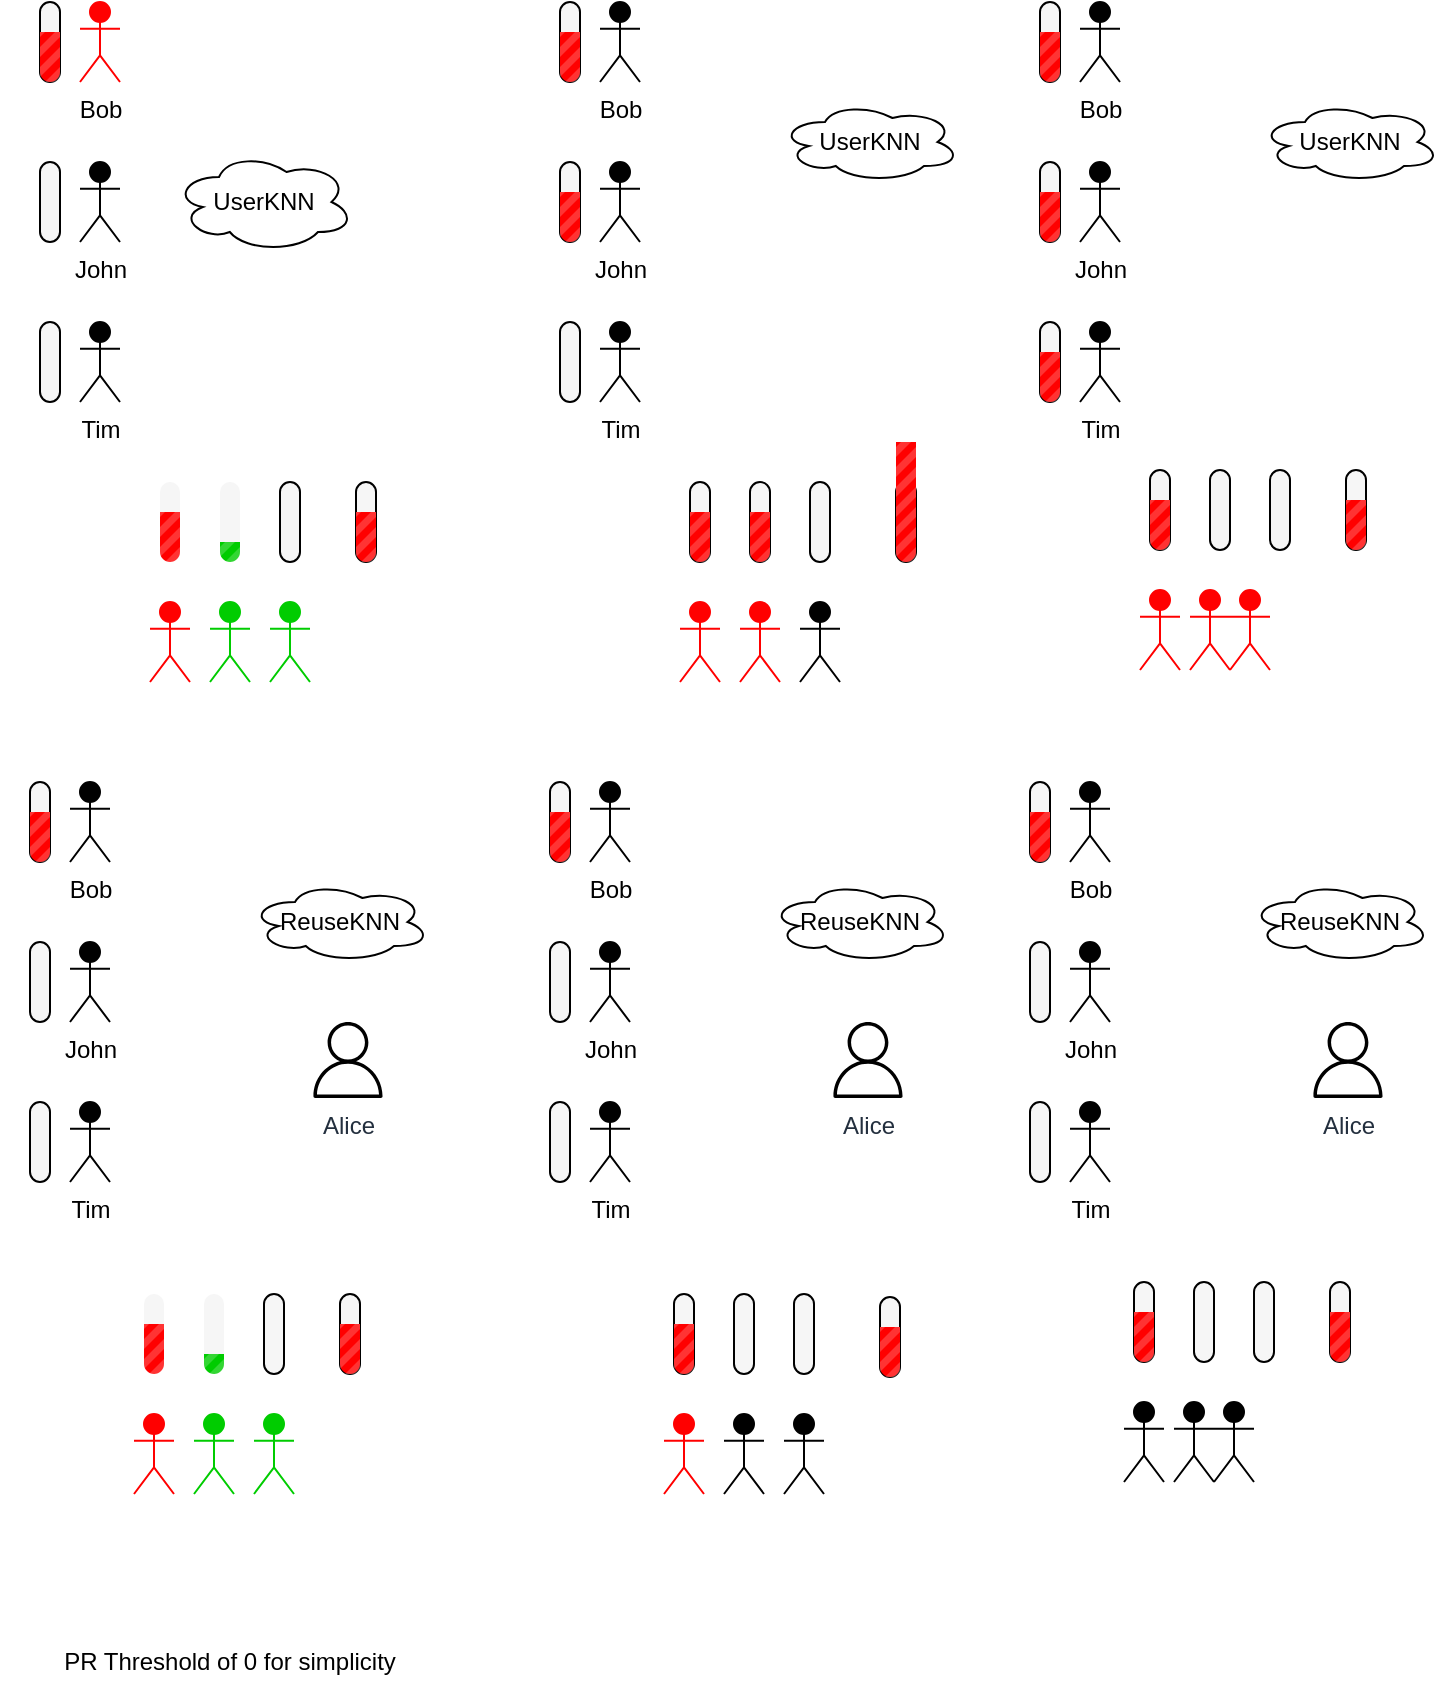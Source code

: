 <mxfile version="17.4.1" type="device"><diagram id="T_y5yb_GFDEgcWjGWrIb" name="Page-1"><mxGraphModel dx="474" dy="254" grid="1" gridSize="10" guides="1" tooltips="1" connect="1" arrows="1" fold="1" page="1" pageScale="1" pageWidth="827" pageHeight="1169" math="0" shadow="0"><root><mxCell id="0"/><mxCell id="1" parent="0"/><mxCell id="y1XJUtwwQxzT-Cf1da7Y-42" value="UserKNN" style="ellipse;shape=cloud;whiteSpace=wrap;html=1;shadow=0;sketch=0;strokeColor=default;strokeWidth=1;fillColor=#FFFFFF;gradientColor=none;" parent="1" vertex="1"><mxGeometry x="127" y="115" width="90" height="50" as="geometry"/></mxCell><mxCell id="y1XJUtwwQxzT-Cf1da7Y-45" value="Bob" style="shape=umlActor;verticalLabelPosition=bottom;verticalAlign=top;html=1;outlineConnect=0;shadow=0;sketch=0;strokeColor=#FF0000;strokeWidth=1;fillColor=#FF0000;gradientColor=none;" parent="1" vertex="1"><mxGeometry x="80" y="40" width="20" height="40" as="geometry"/></mxCell><mxCell id="y1XJUtwwQxzT-Cf1da7Y-50" value="John" style="shape=umlActor;verticalLabelPosition=bottom;verticalAlign=top;html=1;outlineConnect=0;shadow=0;sketch=0;strokeColor=default;strokeWidth=1;fillColor=#000000;gradientColor=none;" parent="1" vertex="1"><mxGeometry x="80" y="120" width="20" height="40" as="geometry"/></mxCell><mxCell id="y1XJUtwwQxzT-Cf1da7Y-51" value="Tim" style="shape=umlActor;verticalLabelPosition=bottom;verticalAlign=top;html=1;outlineConnect=0;shadow=0;sketch=0;strokeColor=default;strokeWidth=1;fillColor=#000000;gradientColor=none;" parent="1" vertex="1"><mxGeometry x="80" y="200" width="20" height="40" as="geometry"/></mxCell><mxCell id="y1XJUtwwQxzT-Cf1da7Y-54" value="" style="html=1;shadow=0;dashed=0;shape=mxgraph.bootstrap.rrect;rSize=5;strokeColor=default;fillColor=#f6f6f6;whiteSpace=wrap;sketch=0;direction=north;" parent="1" vertex="1"><mxGeometry x="60" y="120" width="10" height="40" as="geometry"/></mxCell><mxCell id="y1XJUtwwQxzT-Cf1da7Y-56" value="" style="html=1;shadow=0;dashed=0;shape=mxgraph.bootstrap.rrect;rSize=5;strokeColor=default;fillColor=#f6f6f6;whiteSpace=wrap;sketch=0;direction=north;" parent="1" vertex="1"><mxGeometry x="60" y="200" width="10" height="40" as="geometry"/></mxCell><mxCell id="y1XJUtwwQxzT-Cf1da7Y-57" value="UserKNN" style="ellipse;shape=cloud;whiteSpace=wrap;html=1;shadow=0;sketch=0;strokeColor=default;strokeWidth=1;fillColor=#FFFFFF;gradientColor=none;" parent="1" vertex="1"><mxGeometry x="430" y="90" width="90" height="40" as="geometry"/></mxCell><mxCell id="y1XJUtwwQxzT-Cf1da7Y-59" value="Bob" style="shape=umlActor;verticalLabelPosition=bottom;verticalAlign=top;html=1;outlineConnect=0;shadow=0;sketch=0;strokeColor=default;strokeWidth=1;fillColor=#000000;gradientColor=none;" parent="1" vertex="1"><mxGeometry x="340" y="40" width="20" height="40" as="geometry"/></mxCell><mxCell id="y1XJUtwwQxzT-Cf1da7Y-60" value="John" style="shape=umlActor;verticalLabelPosition=bottom;verticalAlign=top;html=1;outlineConnect=0;shadow=0;sketch=0;strokeColor=default;strokeWidth=1;fillColor=#000000;gradientColor=none;" parent="1" vertex="1"><mxGeometry x="340" y="120" width="20" height="40" as="geometry"/></mxCell><mxCell id="y1XJUtwwQxzT-Cf1da7Y-61" value="Tim" style="shape=umlActor;verticalLabelPosition=bottom;verticalAlign=top;html=1;outlineConnect=0;shadow=0;sketch=0;strokeColor=default;strokeWidth=1;fillColor=#000000;gradientColor=none;" parent="1" vertex="1"><mxGeometry x="340" y="200" width="20" height="40" as="geometry"/></mxCell><mxCell id="y1XJUtwwQxzT-Cf1da7Y-62" value="" style="html=1;shadow=0;dashed=0;shape=mxgraph.bootstrap.rrect;rSize=5;strokeColor=default;fillColor=#f6f6f6;whiteSpace=wrap;sketch=0;direction=north;" parent="1" vertex="1"><mxGeometry x="320" y="40" width="10" height="40" as="geometry"/></mxCell><mxCell id="y1XJUtwwQxzT-Cf1da7Y-63" value="" style="html=1;shadow=0;dashed=0;shape=mxgraph.bootstrap.leftButtonStriped;fillColor=#FF0000;fontColor=#FFFFFF;whiteSpace=wrap;sketch=0;strokeColor=default;strokeWidth=1;direction=north;" parent="y1XJUtwwQxzT-Cf1da7Y-62" vertex="1"><mxGeometry y="15" width="10" height="25" as="geometry"/></mxCell><mxCell id="y1XJUtwwQxzT-Cf1da7Y-65" value="" style="html=1;shadow=0;dashed=0;shape=mxgraph.bootstrap.rrect;rSize=5;strokeColor=default;fillColor=#f6f6f6;whiteSpace=wrap;sketch=0;direction=north;" parent="1" vertex="1"><mxGeometry x="320" y="200" width="10" height="40" as="geometry"/></mxCell><mxCell id="y1XJUtwwQxzT-Cf1da7Y-66" value="" style="html=1;shadow=0;dashed=0;shape=mxgraph.bootstrap.rrect;rSize=5;strokeColor=default;fillColor=#f6f6f6;whiteSpace=wrap;sketch=0;direction=north;" parent="1" vertex="1"><mxGeometry x="320" y="120" width="10" height="40" as="geometry"/></mxCell><mxCell id="y1XJUtwwQxzT-Cf1da7Y-67" value="" style="html=1;shadow=0;dashed=0;shape=mxgraph.bootstrap.leftButtonStriped;fillColor=#FF0000;fontColor=#FFFFFF;whiteSpace=wrap;sketch=0;strokeColor=default;strokeWidth=1;direction=north;" parent="y1XJUtwwQxzT-Cf1da7Y-66" vertex="1"><mxGeometry y="15" width="10" height="25" as="geometry"/></mxCell><mxCell id="y1XJUtwwQxzT-Cf1da7Y-68" value="UserKNN" style="ellipse;shape=cloud;whiteSpace=wrap;html=1;shadow=0;sketch=0;strokeColor=default;strokeWidth=1;fillColor=#FFFFFF;gradientColor=none;" parent="1" vertex="1"><mxGeometry x="670" y="90" width="90" height="40" as="geometry"/></mxCell><mxCell id="y1XJUtwwQxzT-Cf1da7Y-70" value="Bob" style="shape=umlActor;verticalLabelPosition=bottom;verticalAlign=top;html=1;outlineConnect=0;shadow=0;sketch=0;strokeColor=default;strokeWidth=1;fillColor=#000000;gradientColor=none;" parent="1" vertex="1"><mxGeometry x="580" y="40" width="20" height="40" as="geometry"/></mxCell><mxCell id="y1XJUtwwQxzT-Cf1da7Y-71" value="John" style="shape=umlActor;verticalLabelPosition=bottom;verticalAlign=top;html=1;outlineConnect=0;shadow=0;sketch=0;strokeColor=default;strokeWidth=1;fillColor=#000000;gradientColor=none;" parent="1" vertex="1"><mxGeometry x="580" y="120" width="20" height="40" as="geometry"/></mxCell><mxCell id="y1XJUtwwQxzT-Cf1da7Y-72" value="Tim" style="shape=umlActor;verticalLabelPosition=bottom;verticalAlign=top;html=1;outlineConnect=0;shadow=0;sketch=0;strokeColor=default;strokeWidth=1;fillColor=#000000;gradientColor=none;" parent="1" vertex="1"><mxGeometry x="580" y="200" width="20" height="40" as="geometry"/></mxCell><mxCell id="y1XJUtwwQxzT-Cf1da7Y-73" value="" style="html=1;shadow=0;dashed=0;shape=mxgraph.bootstrap.rrect;rSize=5;strokeColor=default;fillColor=#f6f6f6;whiteSpace=wrap;sketch=0;direction=north;" parent="1" vertex="1"><mxGeometry x="560" y="40" width="10" height="40" as="geometry"/></mxCell><mxCell id="y1XJUtwwQxzT-Cf1da7Y-74" value="" style="html=1;shadow=0;dashed=0;shape=mxgraph.bootstrap.leftButtonStriped;fillColor=#FF0000;fontColor=#FFFFFF;whiteSpace=wrap;sketch=0;strokeColor=default;strokeWidth=1;direction=north;" parent="y1XJUtwwQxzT-Cf1da7Y-73" vertex="1"><mxGeometry y="15" width="10" height="25" as="geometry"/></mxCell><mxCell id="y1XJUtwwQxzT-Cf1da7Y-76" value="" style="html=1;shadow=0;dashed=0;shape=mxgraph.bootstrap.rrect;rSize=5;strokeColor=default;fillColor=#f6f6f6;whiteSpace=wrap;sketch=0;direction=north;" parent="1" vertex="1"><mxGeometry x="560" y="120" width="10" height="40" as="geometry"/></mxCell><mxCell id="y1XJUtwwQxzT-Cf1da7Y-77" value="" style="html=1;shadow=0;dashed=0;shape=mxgraph.bootstrap.leftButtonStriped;fillColor=#FF0000;fontColor=#FFFFFF;whiteSpace=wrap;sketch=0;strokeColor=default;strokeWidth=1;direction=north;" parent="y1XJUtwwQxzT-Cf1da7Y-76" vertex="1"><mxGeometry y="15" width="10" height="25" as="geometry"/></mxCell><mxCell id="y1XJUtwwQxzT-Cf1da7Y-78" value="" style="html=1;shadow=0;dashed=0;shape=mxgraph.bootstrap.rrect;rSize=5;strokeColor=default;fillColor=#f6f6f6;whiteSpace=wrap;sketch=0;direction=north;" parent="1" vertex="1"><mxGeometry x="560" y="200" width="10" height="40" as="geometry"/></mxCell><mxCell id="y1XJUtwwQxzT-Cf1da7Y-79" value="" style="html=1;shadow=0;dashed=0;shape=mxgraph.bootstrap.leftButtonStriped;fillColor=#FF0000;fontColor=#FFFFFF;whiteSpace=wrap;sketch=0;strokeColor=default;strokeWidth=1;direction=north;" parent="y1XJUtwwQxzT-Cf1da7Y-78" vertex="1"><mxGeometry y="15" width="10" height="25" as="geometry"/></mxCell><mxCell id="y1XJUtwwQxzT-Cf1da7Y-81" value="" style="html=1;shadow=0;dashed=0;shape=mxgraph.bootstrap.rrect;rSize=5;strokeColor=none;fillColor=#f6f6f6;whiteSpace=wrap;sketch=0;direction=north;" parent="1" vertex="1"><mxGeometry x="120" y="280" width="10" height="40" as="geometry"/></mxCell><mxCell id="y1XJUtwwQxzT-Cf1da7Y-82" value="" style="html=1;shadow=0;dashed=0;shape=mxgraph.bootstrap.leftButtonStriped;fillColor=#FF0000;fontColor=#FFFFFF;whiteSpace=wrap;sketch=0;strokeColor=default;strokeWidth=1;direction=north;" parent="y1XJUtwwQxzT-Cf1da7Y-81" vertex="1"><mxGeometry y="15" width="10" height="25" as="geometry"/></mxCell><mxCell id="y1XJUtwwQxzT-Cf1da7Y-83" value="" style="html=1;shadow=0;dashed=0;shape=mxgraph.bootstrap.rrect;rSize=5;strokeColor=none;fillColor=#f6f6f6;whiteSpace=wrap;sketch=0;direction=north;" parent="1" vertex="1"><mxGeometry x="150" y="280" width="10" height="40" as="geometry"/></mxCell><mxCell id="y1XJUtwwQxzT-Cf1da7Y-84" value="" style="html=1;shadow=0;dashed=0;shape=mxgraph.bootstrap.rrect;rSize=5;strokeColor=default;fillColor=#f6f6f6;whiteSpace=wrap;sketch=0;direction=north;" parent="1" vertex="1"><mxGeometry x="180" y="280" width="10" height="40" as="geometry"/></mxCell><mxCell id="y1XJUtwwQxzT-Cf1da7Y-86" value="" style="shape=image;html=1;verticalAlign=top;verticalLabelPosition=bottom;labelBackgroundColor=#ffffff;imageAspect=0;aspect=fixed;image=https://cdn4.iconfinder.com/data/icons/ionicons/512/icon-plus-round-128.png;shadow=0;sketch=0;strokeColor=default;strokeWidth=1;fillColor=#FFFFFF;gradientColor=none;" parent="1" vertex="1"><mxGeometry x="130" y="290" width="20" height="20" as="geometry"/></mxCell><mxCell id="y1XJUtwwQxzT-Cf1da7Y-87" value="" style="shape=image;html=1;verticalAlign=top;verticalLabelPosition=bottom;labelBackgroundColor=#ffffff;imageAspect=0;aspect=fixed;image=https://cdn4.iconfinder.com/data/icons/ionicons/512/icon-plus-round-128.png;shadow=0;sketch=0;strokeColor=default;strokeWidth=1;fillColor=#FFFFFF;gradientColor=none;" parent="1" vertex="1"><mxGeometry x="160" y="290" width="20" height="20" as="geometry"/></mxCell><mxCell id="y1XJUtwwQxzT-Cf1da7Y-88" value="" style="shape=image;html=1;verticalAlign=top;verticalLabelPosition=bottom;labelBackgroundColor=#ffffff;imageAspect=0;aspect=fixed;image=https://cdn2.iconfinder.com/data/icons/css-vol-2/24/math-equal-128.png;shadow=0;sketch=0;strokeColor=default;strokeWidth=1;fillColor=#FFFFFF;gradientColor=none;" parent="1" vertex="1"><mxGeometry x="190" y="286" width="28" height="28" as="geometry"/></mxCell><mxCell id="y1XJUtwwQxzT-Cf1da7Y-98" value="" style="html=1;shadow=0;dashed=0;shape=mxgraph.bootstrap.rrect;rSize=5;strokeColor=default;fillColor=#f6f6f6;whiteSpace=wrap;sketch=0;direction=north;" parent="1" vertex="1"><mxGeometry x="218" y="280" width="10" height="40" as="geometry"/></mxCell><mxCell id="y1XJUtwwQxzT-Cf1da7Y-99" value="" style="html=1;shadow=0;dashed=0;shape=mxgraph.bootstrap.leftButtonStriped;fillColor=#FF0000;fontColor=#FFFFFF;whiteSpace=wrap;sketch=0;strokeColor=default;strokeWidth=1;direction=north;" parent="y1XJUtwwQxzT-Cf1da7Y-98" vertex="1"><mxGeometry y="15" width="10" height="25" as="geometry"/></mxCell><mxCell id="y1XJUtwwQxzT-Cf1da7Y-100" value="" style="shape=umlActor;verticalLabelPosition=bottom;verticalAlign=top;html=1;outlineConnect=0;shadow=0;sketch=0;strokeColor=#FF0000;strokeWidth=1;fillColor=#FF0000;gradientColor=none;" parent="1" vertex="1"><mxGeometry x="115" y="340" width="20" height="40" as="geometry"/></mxCell><mxCell id="y1XJUtwwQxzT-Cf1da7Y-101" value="" style="shape=umlActor;verticalLabelPosition=bottom;verticalAlign=top;html=1;outlineConnect=0;shadow=0;sketch=0;strokeColor=#00CC00;strokeWidth=1;fillColor=#00CC00;gradientColor=none;" parent="1" vertex="1"><mxGeometry x="145" y="340" width="20" height="40" as="geometry"/></mxCell><mxCell id="y1XJUtwwQxzT-Cf1da7Y-102" value="" style="shape=umlActor;verticalLabelPosition=bottom;verticalAlign=top;html=1;outlineConnect=0;shadow=0;sketch=0;strokeColor=#00CC00;strokeWidth=1;fillColor=#00CC00;gradientColor=none;" parent="1" vertex="1"><mxGeometry x="175" y="340" width="20" height="40" as="geometry"/></mxCell><mxCell id="y1XJUtwwQxzT-Cf1da7Y-119" value="" style="html=1;shadow=0;dashed=0;shape=mxgraph.bootstrap.rrect;rSize=5;strokeColor=default;fillColor=#f6f6f6;whiteSpace=wrap;sketch=0;direction=north;" parent="1" vertex="1"><mxGeometry x="385" y="280" width="10" height="40" as="geometry"/></mxCell><mxCell id="y1XJUtwwQxzT-Cf1da7Y-120" value="" style="html=1;shadow=0;dashed=0;shape=mxgraph.bootstrap.leftButtonStriped;fillColor=#FF0000;fontColor=#FFFFFF;whiteSpace=wrap;sketch=0;strokeColor=default;strokeWidth=1;direction=north;" parent="y1XJUtwwQxzT-Cf1da7Y-119" vertex="1"><mxGeometry y="15" width="10" height="25" as="geometry"/></mxCell><mxCell id="y1XJUtwwQxzT-Cf1da7Y-122" value="" style="html=1;shadow=0;dashed=0;shape=mxgraph.bootstrap.rrect;rSize=5;strokeColor=default;fillColor=#f6f6f6;whiteSpace=wrap;sketch=0;direction=north;" parent="1" vertex="1"><mxGeometry x="445" y="280" width="10" height="40" as="geometry"/></mxCell><mxCell id="y1XJUtwwQxzT-Cf1da7Y-123" value="" style="shape=image;html=1;verticalAlign=top;verticalLabelPosition=bottom;labelBackgroundColor=#ffffff;imageAspect=0;aspect=fixed;image=https://cdn4.iconfinder.com/data/icons/ionicons/512/icon-plus-round-128.png;shadow=0;sketch=0;strokeColor=default;strokeWidth=1;fillColor=#FFFFFF;gradientColor=none;" parent="1" vertex="1"><mxGeometry x="395" y="290" width="20" height="20" as="geometry"/></mxCell><mxCell id="y1XJUtwwQxzT-Cf1da7Y-124" value="" style="shape=image;html=1;verticalAlign=top;verticalLabelPosition=bottom;labelBackgroundColor=#ffffff;imageAspect=0;aspect=fixed;image=https://cdn4.iconfinder.com/data/icons/ionicons/512/icon-plus-round-128.png;shadow=0;sketch=0;strokeColor=default;strokeWidth=1;fillColor=#FFFFFF;gradientColor=none;" parent="1" vertex="1"><mxGeometry x="425" y="290" width="20" height="20" as="geometry"/></mxCell><mxCell id="y1XJUtwwQxzT-Cf1da7Y-125" value="" style="shape=image;html=1;verticalAlign=top;verticalLabelPosition=bottom;labelBackgroundColor=#ffffff;imageAspect=0;aspect=fixed;image=https://cdn2.iconfinder.com/data/icons/css-vol-2/24/math-equal-128.png;shadow=0;sketch=0;strokeColor=default;strokeWidth=1;fillColor=#FFFFFF;gradientColor=none;" parent="1" vertex="1"><mxGeometry x="455" y="286" width="28" height="28" as="geometry"/></mxCell><mxCell id="y1XJUtwwQxzT-Cf1da7Y-128" value="" style="shape=umlActor;verticalLabelPosition=bottom;verticalAlign=top;html=1;outlineConnect=0;shadow=0;sketch=0;strokeColor=#FF0000;strokeWidth=1;fillColor=#FF0000;gradientColor=none;" parent="1" vertex="1"><mxGeometry x="380" y="340" width="20" height="40" as="geometry"/></mxCell><mxCell id="y1XJUtwwQxzT-Cf1da7Y-130" value="" style="shape=umlActor;verticalLabelPosition=bottom;verticalAlign=top;html=1;outlineConnect=0;shadow=0;sketch=0;strokeColor=default;strokeWidth=1;fillColor=#000000;gradientColor=none;" parent="1" vertex="1"><mxGeometry x="440" y="340" width="20" height="40" as="geometry"/></mxCell><mxCell id="y1XJUtwwQxzT-Cf1da7Y-133" value="" style="html=1;shadow=0;dashed=0;shape=mxgraph.bootstrap.rrect;rSize=5;strokeColor=default;fillColor=#f6f6f6;whiteSpace=wrap;sketch=0;direction=north;" parent="1" vertex="1"><mxGeometry x="615" y="274" width="10" height="40" as="geometry"/></mxCell><mxCell id="y1XJUtwwQxzT-Cf1da7Y-134" value="" style="html=1;shadow=0;dashed=0;shape=mxgraph.bootstrap.leftButtonStriped;fillColor=#FF0000;fontColor=#FFFFFF;whiteSpace=wrap;sketch=0;strokeColor=default;strokeWidth=1;direction=north;" parent="y1XJUtwwQxzT-Cf1da7Y-133" vertex="1"><mxGeometry y="15" width="10" height="25" as="geometry"/></mxCell><mxCell id="y1XJUtwwQxzT-Cf1da7Y-135" value="" style="html=1;shadow=0;dashed=0;shape=mxgraph.bootstrap.rrect;rSize=5;strokeColor=default;fillColor=#f6f6f6;whiteSpace=wrap;sketch=0;direction=north;" parent="1" vertex="1"><mxGeometry x="645" y="274" width="10" height="40" as="geometry"/></mxCell><mxCell id="y1XJUtwwQxzT-Cf1da7Y-136" value="" style="html=1;shadow=0;dashed=0;shape=mxgraph.bootstrap.rrect;rSize=5;strokeColor=default;fillColor=#f6f6f6;whiteSpace=wrap;sketch=0;direction=north;" parent="1" vertex="1"><mxGeometry x="675" y="274" width="10" height="40" as="geometry"/></mxCell><mxCell id="y1XJUtwwQxzT-Cf1da7Y-137" value="" style="shape=image;html=1;verticalAlign=top;verticalLabelPosition=bottom;labelBackgroundColor=#ffffff;imageAspect=0;aspect=fixed;image=https://cdn4.iconfinder.com/data/icons/ionicons/512/icon-plus-round-128.png;shadow=0;sketch=0;strokeColor=default;strokeWidth=1;fillColor=#FFFFFF;gradientColor=none;" parent="1" vertex="1"><mxGeometry x="625" y="284" width="20" height="20" as="geometry"/></mxCell><mxCell id="y1XJUtwwQxzT-Cf1da7Y-138" value="" style="shape=image;html=1;verticalAlign=top;verticalLabelPosition=bottom;labelBackgroundColor=#ffffff;imageAspect=0;aspect=fixed;image=https://cdn4.iconfinder.com/data/icons/ionicons/512/icon-plus-round-128.png;shadow=0;sketch=0;strokeColor=default;strokeWidth=1;fillColor=#FFFFFF;gradientColor=none;" parent="1" vertex="1"><mxGeometry x="655" y="284" width="20" height="20" as="geometry"/></mxCell><mxCell id="y1XJUtwwQxzT-Cf1da7Y-139" value="" style="shape=image;html=1;verticalAlign=top;verticalLabelPosition=bottom;labelBackgroundColor=#ffffff;imageAspect=0;aspect=fixed;image=https://cdn2.iconfinder.com/data/icons/css-vol-2/24/math-equal-128.png;shadow=0;sketch=0;strokeColor=default;strokeWidth=1;fillColor=#FFFFFF;gradientColor=none;" parent="1" vertex="1"><mxGeometry x="685" y="280" width="28" height="28" as="geometry"/></mxCell><mxCell id="y1XJUtwwQxzT-Cf1da7Y-140" value="" style="html=1;shadow=0;dashed=0;shape=mxgraph.bootstrap.rrect;rSize=5;strokeColor=default;fillColor=#f6f6f6;whiteSpace=wrap;sketch=0;direction=north;" parent="1" vertex="1"><mxGeometry x="713" y="274" width="10" height="40" as="geometry"/></mxCell><mxCell id="y1XJUtwwQxzT-Cf1da7Y-141" value="" style="html=1;shadow=0;dashed=0;shape=mxgraph.bootstrap.leftButtonStriped;fillColor=#FF0000;fontColor=#FFFFFF;whiteSpace=wrap;sketch=0;strokeColor=default;strokeWidth=1;direction=north;" parent="y1XJUtwwQxzT-Cf1da7Y-140" vertex="1"><mxGeometry y="15" width="10" height="25" as="geometry"/></mxCell><mxCell id="y1XJUtwwQxzT-Cf1da7Y-142" value="" style="shape=umlActor;verticalLabelPosition=bottom;verticalAlign=top;html=1;outlineConnect=0;shadow=0;sketch=0;strokeColor=#FF0000;strokeWidth=1;fillColor=#FF0000;gradientColor=none;" parent="1" vertex="1"><mxGeometry x="610" y="334" width="20" height="40" as="geometry"/></mxCell><mxCell id="y1XJUtwwQxzT-Cf1da7Y-147" value="" style="html=1;shadow=0;dashed=0;shape=mxgraph.bootstrap.rrect;rSize=5;strokeColor=default;fillColor=#f6f6f6;whiteSpace=wrap;sketch=0;direction=north;" parent="1" vertex="1"><mxGeometry x="415" y="280" width="10" height="40" as="geometry"/></mxCell><mxCell id="y1XJUtwwQxzT-Cf1da7Y-148" value="" style="html=1;shadow=0;dashed=0;shape=mxgraph.bootstrap.leftButtonStriped;fillColor=#FF0000;fontColor=#FFFFFF;whiteSpace=wrap;sketch=0;strokeColor=default;strokeWidth=1;direction=north;" parent="y1XJUtwwQxzT-Cf1da7Y-147" vertex="1"><mxGeometry y="15" width="10" height="25" as="geometry"/></mxCell><mxCell id="y1XJUtwwQxzT-Cf1da7Y-149" value="" style="shape=umlActor;verticalLabelPosition=bottom;verticalAlign=top;html=1;outlineConnect=0;shadow=0;sketch=0;strokeColor=#FF0000;strokeWidth=1;fillColor=#FF0000;gradientColor=none;" parent="1" vertex="1"><mxGeometry x="410" y="340" width="20" height="40" as="geometry"/></mxCell><mxCell id="y1XJUtwwQxzT-Cf1da7Y-150" value="" style="shape=umlActor;verticalLabelPosition=bottom;verticalAlign=top;html=1;outlineConnect=0;shadow=0;sketch=0;strokeColor=#FF0000;strokeWidth=1;fillColor=#FF0000;gradientColor=none;" parent="1" vertex="1"><mxGeometry x="635" y="334" width="20" height="40" as="geometry"/></mxCell><mxCell id="y1XJUtwwQxzT-Cf1da7Y-151" value="" style="shape=umlActor;verticalLabelPosition=bottom;verticalAlign=top;html=1;outlineConnect=0;shadow=0;sketch=0;strokeColor=#FF0000;strokeWidth=1;fillColor=#FF0000;gradientColor=none;" parent="1" vertex="1"><mxGeometry x="655" y="334" width="20" height="40" as="geometry"/></mxCell><mxCell id="y1XJUtwwQxzT-Cf1da7Y-152" value="" style="html=1;shadow=0;dashed=0;shape=mxgraph.bootstrap.leftButtonStriped;fillColor=#00CC00;fontColor=#FFFFFF;whiteSpace=wrap;sketch=0;strokeColor=default;strokeWidth=1;direction=north;" parent="1" vertex="1"><mxGeometry x="150" y="310" width="10" height="10" as="geometry"/></mxCell><mxCell id="y1XJUtwwQxzT-Cf1da7Y-153" value="ReuseKNN" style="ellipse;shape=cloud;whiteSpace=wrap;html=1;shadow=0;sketch=0;strokeColor=default;strokeWidth=1;fillColor=#FFFFFF;gradientColor=none;" parent="1" vertex="1"><mxGeometry x="165" y="480" width="90" height="40" as="geometry"/></mxCell><mxCell id="y1XJUtwwQxzT-Cf1da7Y-154" value="Alice" style="sketch=0;outlineConnect=0;fontColor=#232F3E;gradientColor=none;fillColor=#000000;strokeColor=none;dashed=0;verticalLabelPosition=bottom;verticalAlign=top;align=center;html=1;fontSize=12;fontStyle=0;aspect=fixed;pointerEvents=1;shape=mxgraph.aws4.user;shadow=0;" parent="1" vertex="1"><mxGeometry x="195" y="550" width="38" height="38" as="geometry"/></mxCell><mxCell id="y1XJUtwwQxzT-Cf1da7Y-155" value="Bob" style="shape=umlActor;verticalLabelPosition=bottom;verticalAlign=top;html=1;outlineConnect=0;shadow=0;sketch=0;strokeColor=default;strokeWidth=1;fillColor=#000000;gradientColor=none;" parent="1" vertex="1"><mxGeometry x="75" y="430" width="20" height="40" as="geometry"/></mxCell><mxCell id="y1XJUtwwQxzT-Cf1da7Y-156" value="John" style="shape=umlActor;verticalLabelPosition=bottom;verticalAlign=top;html=1;outlineConnect=0;shadow=0;sketch=0;strokeColor=default;strokeWidth=1;fillColor=#000000;gradientColor=none;" parent="1" vertex="1"><mxGeometry x="75" y="510" width="20" height="40" as="geometry"/></mxCell><mxCell id="y1XJUtwwQxzT-Cf1da7Y-157" value="Tim" style="shape=umlActor;verticalLabelPosition=bottom;verticalAlign=top;html=1;outlineConnect=0;shadow=0;sketch=0;strokeColor=default;strokeWidth=1;fillColor=#000000;gradientColor=none;" parent="1" vertex="1"><mxGeometry x="75" y="590" width="20" height="40" as="geometry"/></mxCell><mxCell id="y1XJUtwwQxzT-Cf1da7Y-158" value="" style="html=1;shadow=0;dashed=0;shape=mxgraph.bootstrap.rrect;rSize=5;strokeColor=default;fillColor=#f6f6f6;whiteSpace=wrap;sketch=0;direction=north;" parent="1" vertex="1"><mxGeometry x="55" y="430" width="10" height="40" as="geometry"/></mxCell><mxCell id="y1XJUtwwQxzT-Cf1da7Y-159" value="" style="html=1;shadow=0;dashed=0;shape=mxgraph.bootstrap.leftButtonStriped;fillColor=#FF0000;fontColor=#FFFFFF;whiteSpace=wrap;sketch=0;strokeColor=default;strokeWidth=1;direction=north;" parent="y1XJUtwwQxzT-Cf1da7Y-158" vertex="1"><mxGeometry y="15" width="10" height="25" as="geometry"/></mxCell><mxCell id="y1XJUtwwQxzT-Cf1da7Y-160" value="" style="html=1;shadow=0;dashed=0;shape=mxgraph.bootstrap.rrect;rSize=5;strokeColor=default;fillColor=#f6f6f6;whiteSpace=wrap;sketch=0;direction=north;" parent="1" vertex="1"><mxGeometry x="55" y="510" width="10" height="40" as="geometry"/></mxCell><mxCell id="y1XJUtwwQxzT-Cf1da7Y-161" value="" style="html=1;shadow=0;dashed=0;shape=mxgraph.bootstrap.rrect;rSize=5;strokeColor=default;fillColor=#f6f6f6;whiteSpace=wrap;sketch=0;direction=north;" parent="1" vertex="1"><mxGeometry x="55" y="590" width="10" height="40" as="geometry"/></mxCell><mxCell id="y1XJUtwwQxzT-Cf1da7Y-162" value="ReuseKNN" style="ellipse;shape=cloud;whiteSpace=wrap;html=1;shadow=0;sketch=0;strokeColor=default;strokeWidth=1;fillColor=#FFFFFF;gradientColor=none;" parent="1" vertex="1"><mxGeometry x="425" y="480" width="90" height="40" as="geometry"/></mxCell><mxCell id="y1XJUtwwQxzT-Cf1da7Y-163" value="Alice" style="sketch=0;outlineConnect=0;fontColor=#232F3E;gradientColor=none;fillColor=#000000;strokeColor=none;dashed=0;verticalLabelPosition=bottom;verticalAlign=top;align=center;html=1;fontSize=12;fontStyle=0;aspect=fixed;pointerEvents=1;shape=mxgraph.aws4.user;shadow=0;" parent="1" vertex="1"><mxGeometry x="455" y="550" width="38" height="38" as="geometry"/></mxCell><mxCell id="y1XJUtwwQxzT-Cf1da7Y-164" value="Bob" style="shape=umlActor;verticalLabelPosition=bottom;verticalAlign=top;html=1;outlineConnect=0;shadow=0;sketch=0;strokeColor=default;strokeWidth=1;fillColor=#000000;gradientColor=none;" parent="1" vertex="1"><mxGeometry x="335" y="430" width="20" height="40" as="geometry"/></mxCell><mxCell id="y1XJUtwwQxzT-Cf1da7Y-165" value="John" style="shape=umlActor;verticalLabelPosition=bottom;verticalAlign=top;html=1;outlineConnect=0;shadow=0;sketch=0;strokeColor=default;strokeWidth=1;fillColor=#000000;gradientColor=none;" parent="1" vertex="1"><mxGeometry x="335" y="510" width="20" height="40" as="geometry"/></mxCell><mxCell id="y1XJUtwwQxzT-Cf1da7Y-166" value="Tim" style="shape=umlActor;verticalLabelPosition=bottom;verticalAlign=top;html=1;outlineConnect=0;shadow=0;sketch=0;strokeColor=default;strokeWidth=1;fillColor=#000000;gradientColor=none;" parent="1" vertex="1"><mxGeometry x="335" y="590" width="20" height="40" as="geometry"/></mxCell><mxCell id="y1XJUtwwQxzT-Cf1da7Y-167" value="" style="html=1;shadow=0;dashed=0;shape=mxgraph.bootstrap.rrect;rSize=5;strokeColor=default;fillColor=#f6f6f6;whiteSpace=wrap;sketch=0;direction=north;" parent="1" vertex="1"><mxGeometry x="315" y="430" width="10" height="40" as="geometry"/></mxCell><mxCell id="y1XJUtwwQxzT-Cf1da7Y-168" value="" style="html=1;shadow=0;dashed=0;shape=mxgraph.bootstrap.leftButtonStriped;fillColor=#FF0000;fontColor=#FFFFFF;whiteSpace=wrap;sketch=0;strokeColor=default;strokeWidth=1;direction=north;" parent="y1XJUtwwQxzT-Cf1da7Y-167" vertex="1"><mxGeometry y="15" width="10" height="25" as="geometry"/></mxCell><mxCell id="y1XJUtwwQxzT-Cf1da7Y-169" value="" style="html=1;shadow=0;dashed=0;shape=mxgraph.bootstrap.rrect;rSize=5;strokeColor=default;fillColor=#f6f6f6;whiteSpace=wrap;sketch=0;direction=north;" parent="1" vertex="1"><mxGeometry x="315" y="590" width="10" height="40" as="geometry"/></mxCell><mxCell id="y1XJUtwwQxzT-Cf1da7Y-170" value="" style="html=1;shadow=0;dashed=0;shape=mxgraph.bootstrap.rrect;rSize=5;strokeColor=default;fillColor=#f6f6f6;whiteSpace=wrap;sketch=0;direction=north;" parent="1" vertex="1"><mxGeometry x="315" y="510" width="10" height="40" as="geometry"/></mxCell><mxCell id="y1XJUtwwQxzT-Cf1da7Y-172" value="ReuseKNN" style="ellipse;shape=cloud;whiteSpace=wrap;html=1;shadow=0;sketch=0;strokeColor=default;strokeWidth=1;fillColor=#FFFFFF;gradientColor=none;" parent="1" vertex="1"><mxGeometry x="665" y="480" width="90" height="40" as="geometry"/></mxCell><mxCell id="y1XJUtwwQxzT-Cf1da7Y-173" value="Alice" style="sketch=0;outlineConnect=0;fontColor=#232F3E;gradientColor=none;fillColor=#000000;strokeColor=none;dashed=0;verticalLabelPosition=bottom;verticalAlign=top;align=center;html=1;fontSize=12;fontStyle=0;aspect=fixed;pointerEvents=1;shape=mxgraph.aws4.user;shadow=0;" parent="1" vertex="1"><mxGeometry x="695" y="550" width="38" height="38" as="geometry"/></mxCell><mxCell id="y1XJUtwwQxzT-Cf1da7Y-174" value="Bob" style="shape=umlActor;verticalLabelPosition=bottom;verticalAlign=top;html=1;outlineConnect=0;shadow=0;sketch=0;strokeColor=default;strokeWidth=1;fillColor=#000000;gradientColor=none;" parent="1" vertex="1"><mxGeometry x="575" y="430" width="20" height="40" as="geometry"/></mxCell><mxCell id="y1XJUtwwQxzT-Cf1da7Y-175" value="John" style="shape=umlActor;verticalLabelPosition=bottom;verticalAlign=top;html=1;outlineConnect=0;shadow=0;sketch=0;strokeColor=default;strokeWidth=1;fillColor=#000000;gradientColor=none;" parent="1" vertex="1"><mxGeometry x="575" y="510" width="20" height="40" as="geometry"/></mxCell><mxCell id="y1XJUtwwQxzT-Cf1da7Y-176" value="Tim" style="shape=umlActor;verticalLabelPosition=bottom;verticalAlign=top;html=1;outlineConnect=0;shadow=0;sketch=0;strokeColor=default;strokeWidth=1;fillColor=#000000;gradientColor=none;" parent="1" vertex="1"><mxGeometry x="575" y="590" width="20" height="40" as="geometry"/></mxCell><mxCell id="y1XJUtwwQxzT-Cf1da7Y-177" value="" style="html=1;shadow=0;dashed=0;shape=mxgraph.bootstrap.rrect;rSize=5;strokeColor=default;fillColor=#f6f6f6;whiteSpace=wrap;sketch=0;direction=north;" parent="1" vertex="1"><mxGeometry x="555" y="430" width="10" height="40" as="geometry"/></mxCell><mxCell id="y1XJUtwwQxzT-Cf1da7Y-178" value="" style="html=1;shadow=0;dashed=0;shape=mxgraph.bootstrap.leftButtonStriped;fillColor=#FF0000;fontColor=#FFFFFF;whiteSpace=wrap;sketch=0;strokeColor=default;strokeWidth=1;direction=north;" parent="y1XJUtwwQxzT-Cf1da7Y-177" vertex="1"><mxGeometry y="15" width="10" height="25" as="geometry"/></mxCell><mxCell id="y1XJUtwwQxzT-Cf1da7Y-179" value="" style="html=1;shadow=0;dashed=0;shape=mxgraph.bootstrap.rrect;rSize=5;strokeColor=default;fillColor=#f6f6f6;whiteSpace=wrap;sketch=0;direction=north;" parent="1" vertex="1"><mxGeometry x="555" y="510" width="10" height="40" as="geometry"/></mxCell><mxCell id="y1XJUtwwQxzT-Cf1da7Y-181" value="" style="html=1;shadow=0;dashed=0;shape=mxgraph.bootstrap.rrect;rSize=5;strokeColor=default;fillColor=#f6f6f6;whiteSpace=wrap;sketch=0;direction=north;" parent="1" vertex="1"><mxGeometry x="555" y="590" width="10" height="40" as="geometry"/></mxCell><mxCell id="y1XJUtwwQxzT-Cf1da7Y-183" value="" style="html=1;shadow=0;dashed=0;shape=mxgraph.bootstrap.rrect;rSize=5;strokeColor=none;fillColor=#f6f6f6;whiteSpace=wrap;sketch=0;direction=north;" parent="1" vertex="1"><mxGeometry x="112" y="686" width="10" height="40" as="geometry"/></mxCell><mxCell id="y1XJUtwwQxzT-Cf1da7Y-184" value="" style="html=1;shadow=0;dashed=0;shape=mxgraph.bootstrap.leftButtonStriped;fillColor=#FF0000;fontColor=#FFFFFF;whiteSpace=wrap;sketch=0;strokeColor=default;strokeWidth=1;direction=north;" parent="y1XJUtwwQxzT-Cf1da7Y-183" vertex="1"><mxGeometry y="15" width="10" height="25" as="geometry"/></mxCell><mxCell id="y1XJUtwwQxzT-Cf1da7Y-185" value="" style="html=1;shadow=0;dashed=0;shape=mxgraph.bootstrap.rrect;rSize=5;strokeColor=none;fillColor=#f6f6f6;whiteSpace=wrap;sketch=0;direction=north;" parent="1" vertex="1"><mxGeometry x="142" y="686" width="10" height="40" as="geometry"/></mxCell><mxCell id="y1XJUtwwQxzT-Cf1da7Y-186" value="" style="html=1;shadow=0;dashed=0;shape=mxgraph.bootstrap.rrect;rSize=5;strokeColor=default;fillColor=#f6f6f6;whiteSpace=wrap;sketch=0;direction=north;" parent="1" vertex="1"><mxGeometry x="172" y="686" width="10" height="40" as="geometry"/></mxCell><mxCell id="y1XJUtwwQxzT-Cf1da7Y-187" value="" style="shape=image;html=1;verticalAlign=top;verticalLabelPosition=bottom;labelBackgroundColor=#ffffff;imageAspect=0;aspect=fixed;image=https://cdn4.iconfinder.com/data/icons/ionicons/512/icon-plus-round-128.png;shadow=0;sketch=0;strokeColor=default;strokeWidth=1;fillColor=#FFFFFF;gradientColor=none;" parent="1" vertex="1"><mxGeometry x="122" y="696" width="20" height="20" as="geometry"/></mxCell><mxCell id="y1XJUtwwQxzT-Cf1da7Y-188" value="" style="shape=image;html=1;verticalAlign=top;verticalLabelPosition=bottom;labelBackgroundColor=#ffffff;imageAspect=0;aspect=fixed;image=https://cdn4.iconfinder.com/data/icons/ionicons/512/icon-plus-round-128.png;shadow=0;sketch=0;strokeColor=default;strokeWidth=1;fillColor=#FFFFFF;gradientColor=none;" parent="1" vertex="1"><mxGeometry x="152" y="696" width="20" height="20" as="geometry"/></mxCell><mxCell id="y1XJUtwwQxzT-Cf1da7Y-189" value="" style="shape=image;html=1;verticalAlign=top;verticalLabelPosition=bottom;labelBackgroundColor=#ffffff;imageAspect=0;aspect=fixed;image=https://cdn2.iconfinder.com/data/icons/css-vol-2/24/math-equal-128.png;shadow=0;sketch=0;strokeColor=default;strokeWidth=1;fillColor=#FFFFFF;gradientColor=none;" parent="1" vertex="1"><mxGeometry x="182" y="692" width="28" height="28" as="geometry"/></mxCell><mxCell id="y1XJUtwwQxzT-Cf1da7Y-190" value="" style="html=1;shadow=0;dashed=0;shape=mxgraph.bootstrap.rrect;rSize=5;strokeColor=default;fillColor=#f6f6f6;whiteSpace=wrap;sketch=0;direction=north;" parent="1" vertex="1"><mxGeometry x="210" y="686" width="10" height="40" as="geometry"/></mxCell><mxCell id="y1XJUtwwQxzT-Cf1da7Y-191" value="" style="html=1;shadow=0;dashed=0;shape=mxgraph.bootstrap.leftButtonStriped;fillColor=#FF0000;fontColor=#FFFFFF;whiteSpace=wrap;sketch=0;strokeColor=default;strokeWidth=1;direction=north;" parent="y1XJUtwwQxzT-Cf1da7Y-190" vertex="1"><mxGeometry y="15" width="10" height="25" as="geometry"/></mxCell><mxCell id="y1XJUtwwQxzT-Cf1da7Y-192" value="" style="shape=umlActor;verticalLabelPosition=bottom;verticalAlign=top;html=1;outlineConnect=0;shadow=0;sketch=0;strokeColor=#FF0000;strokeWidth=1;fillColor=#FF0000;gradientColor=none;" parent="1" vertex="1"><mxGeometry x="107" y="746" width="20" height="40" as="geometry"/></mxCell><mxCell id="y1XJUtwwQxzT-Cf1da7Y-193" value="" style="shape=umlActor;verticalLabelPosition=bottom;verticalAlign=top;html=1;outlineConnect=0;shadow=0;sketch=0;strokeColor=#00CC00;strokeWidth=1;fillColor=#00CC00;gradientColor=none;" parent="1" vertex="1"><mxGeometry x="137" y="746" width="20" height="40" as="geometry"/></mxCell><mxCell id="y1XJUtwwQxzT-Cf1da7Y-194" value="" style="shape=umlActor;verticalLabelPosition=bottom;verticalAlign=top;html=1;outlineConnect=0;shadow=0;sketch=0;strokeColor=#00CC00;strokeWidth=1;fillColor=#00CC00;gradientColor=none;" parent="1" vertex="1"><mxGeometry x="167" y="746" width="20" height="40" as="geometry"/></mxCell><mxCell id="y1XJUtwwQxzT-Cf1da7Y-195" value="" style="html=1;shadow=0;dashed=0;shape=mxgraph.bootstrap.rrect;rSize=5;strokeColor=default;fillColor=#f6f6f6;whiteSpace=wrap;sketch=0;direction=north;" parent="1" vertex="1"><mxGeometry x="377" y="686" width="10" height="40" as="geometry"/></mxCell><mxCell id="y1XJUtwwQxzT-Cf1da7Y-196" value="" style="html=1;shadow=0;dashed=0;shape=mxgraph.bootstrap.leftButtonStriped;fillColor=#FF0000;fontColor=#FFFFFF;whiteSpace=wrap;sketch=0;strokeColor=default;strokeWidth=1;direction=north;" parent="y1XJUtwwQxzT-Cf1da7Y-195" vertex="1"><mxGeometry y="15" width="10" height="25" as="geometry"/></mxCell><mxCell id="y1XJUtwwQxzT-Cf1da7Y-197" value="" style="html=1;shadow=0;dashed=0;shape=mxgraph.bootstrap.rrect;rSize=5;strokeColor=default;fillColor=#f6f6f6;whiteSpace=wrap;sketch=0;direction=north;" parent="1" vertex="1"><mxGeometry x="437" y="686" width="10" height="40" as="geometry"/></mxCell><mxCell id="y1XJUtwwQxzT-Cf1da7Y-198" value="" style="shape=image;html=1;verticalAlign=top;verticalLabelPosition=bottom;labelBackgroundColor=#ffffff;imageAspect=0;aspect=fixed;image=https://cdn4.iconfinder.com/data/icons/ionicons/512/icon-plus-round-128.png;shadow=0;sketch=0;strokeColor=default;strokeWidth=1;fillColor=#FFFFFF;gradientColor=none;" parent="1" vertex="1"><mxGeometry x="387" y="696" width="20" height="20" as="geometry"/></mxCell><mxCell id="y1XJUtwwQxzT-Cf1da7Y-199" value="" style="shape=image;html=1;verticalAlign=top;verticalLabelPosition=bottom;labelBackgroundColor=#ffffff;imageAspect=0;aspect=fixed;image=https://cdn4.iconfinder.com/data/icons/ionicons/512/icon-plus-round-128.png;shadow=0;sketch=0;strokeColor=default;strokeWidth=1;fillColor=#FFFFFF;gradientColor=none;" parent="1" vertex="1"><mxGeometry x="417" y="696" width="20" height="20" as="geometry"/></mxCell><mxCell id="y1XJUtwwQxzT-Cf1da7Y-200" value="" style="shape=image;html=1;verticalAlign=top;verticalLabelPosition=bottom;labelBackgroundColor=#ffffff;imageAspect=0;aspect=fixed;image=https://cdn2.iconfinder.com/data/icons/css-vol-2/24/math-equal-128.png;shadow=0;sketch=0;strokeColor=default;strokeWidth=1;fillColor=#FFFFFF;gradientColor=none;" parent="1" vertex="1"><mxGeometry x="447" y="692" width="28" height="28" as="geometry"/></mxCell><mxCell id="y1XJUtwwQxzT-Cf1da7Y-203" value="" style="shape=umlActor;verticalLabelPosition=bottom;verticalAlign=top;html=1;outlineConnect=0;shadow=0;sketch=0;strokeColor=#FF0000;strokeWidth=1;fillColor=#FF0000;gradientColor=none;" parent="1" vertex="1"><mxGeometry x="372" y="746" width="20" height="40" as="geometry"/></mxCell><mxCell id="y1XJUtwwQxzT-Cf1da7Y-204" value="" style="shape=umlActor;verticalLabelPosition=bottom;verticalAlign=top;html=1;outlineConnect=0;shadow=0;sketch=0;strokeColor=default;strokeWidth=1;fillColor=#000000;gradientColor=none;" parent="1" vertex="1"><mxGeometry x="432" y="746" width="20" height="40" as="geometry"/></mxCell><mxCell id="y1XJUtwwQxzT-Cf1da7Y-205" value="" style="html=1;shadow=0;dashed=0;shape=mxgraph.bootstrap.rrect;rSize=5;strokeColor=default;fillColor=#f6f6f6;whiteSpace=wrap;sketch=0;direction=north;" parent="1" vertex="1"><mxGeometry x="607" y="680" width="10" height="40" as="geometry"/></mxCell><mxCell id="y1XJUtwwQxzT-Cf1da7Y-206" value="" style="html=1;shadow=0;dashed=0;shape=mxgraph.bootstrap.leftButtonStriped;fillColor=#FF0000;fontColor=#FFFFFF;whiteSpace=wrap;sketch=0;strokeColor=default;strokeWidth=1;direction=north;" parent="y1XJUtwwQxzT-Cf1da7Y-205" vertex="1"><mxGeometry y="15" width="10" height="25" as="geometry"/></mxCell><mxCell id="y1XJUtwwQxzT-Cf1da7Y-207" value="" style="html=1;shadow=0;dashed=0;shape=mxgraph.bootstrap.rrect;rSize=5;strokeColor=default;fillColor=#f6f6f6;whiteSpace=wrap;sketch=0;direction=north;" parent="1" vertex="1"><mxGeometry x="637" y="680" width="10" height="40" as="geometry"/></mxCell><mxCell id="y1XJUtwwQxzT-Cf1da7Y-208" value="" style="html=1;shadow=0;dashed=0;shape=mxgraph.bootstrap.rrect;rSize=5;strokeColor=default;fillColor=#f6f6f6;whiteSpace=wrap;sketch=0;direction=north;" parent="1" vertex="1"><mxGeometry x="667" y="680" width="10" height="40" as="geometry"/></mxCell><mxCell id="y1XJUtwwQxzT-Cf1da7Y-209" value="" style="shape=image;html=1;verticalAlign=top;verticalLabelPosition=bottom;labelBackgroundColor=#ffffff;imageAspect=0;aspect=fixed;image=https://cdn4.iconfinder.com/data/icons/ionicons/512/icon-plus-round-128.png;shadow=0;sketch=0;strokeColor=default;strokeWidth=1;fillColor=#FFFFFF;gradientColor=none;" parent="1" vertex="1"><mxGeometry x="617" y="690" width="20" height="20" as="geometry"/></mxCell><mxCell id="y1XJUtwwQxzT-Cf1da7Y-210" value="" style="shape=image;html=1;verticalAlign=top;verticalLabelPosition=bottom;labelBackgroundColor=#ffffff;imageAspect=0;aspect=fixed;image=https://cdn4.iconfinder.com/data/icons/ionicons/512/icon-plus-round-128.png;shadow=0;sketch=0;strokeColor=default;strokeWidth=1;fillColor=#FFFFFF;gradientColor=none;" parent="1" vertex="1"><mxGeometry x="647" y="690" width="20" height="20" as="geometry"/></mxCell><mxCell id="y1XJUtwwQxzT-Cf1da7Y-211" value="" style="shape=image;html=1;verticalAlign=top;verticalLabelPosition=bottom;labelBackgroundColor=#ffffff;imageAspect=0;aspect=fixed;image=https://cdn2.iconfinder.com/data/icons/css-vol-2/24/math-equal-128.png;shadow=0;sketch=0;strokeColor=default;strokeWidth=1;fillColor=#FFFFFF;gradientColor=none;" parent="1" vertex="1"><mxGeometry x="677" y="686" width="28" height="28" as="geometry"/></mxCell><mxCell id="y1XJUtwwQxzT-Cf1da7Y-212" value="" style="html=1;shadow=0;dashed=0;shape=mxgraph.bootstrap.rrect;rSize=5;strokeColor=default;fillColor=#f6f6f6;whiteSpace=wrap;sketch=0;direction=north;" parent="1" vertex="1"><mxGeometry x="705" y="680" width="10" height="40" as="geometry"/></mxCell><mxCell id="y1XJUtwwQxzT-Cf1da7Y-213" value="" style="html=1;shadow=0;dashed=0;shape=mxgraph.bootstrap.leftButtonStriped;fillColor=#FF0000;fontColor=#FFFFFF;whiteSpace=wrap;sketch=0;strokeColor=default;strokeWidth=1;direction=north;" parent="y1XJUtwwQxzT-Cf1da7Y-212" vertex="1"><mxGeometry y="15" width="10" height="25" as="geometry"/></mxCell><mxCell id="y1XJUtwwQxzT-Cf1da7Y-214" value="" style="shape=umlActor;verticalLabelPosition=bottom;verticalAlign=top;html=1;outlineConnect=0;shadow=0;sketch=0;strokeColor=default;strokeWidth=1;fillColor=#000000;gradientColor=none;" parent="1" vertex="1"><mxGeometry x="602" y="740" width="20" height="40" as="geometry"/></mxCell><mxCell id="y1XJUtwwQxzT-Cf1da7Y-215" value="" style="html=1;shadow=0;dashed=0;shape=mxgraph.bootstrap.rrect;rSize=5;strokeColor=default;fillColor=#f6f6f6;whiteSpace=wrap;sketch=0;direction=north;" parent="1" vertex="1"><mxGeometry x="407" y="686" width="10" height="40" as="geometry"/></mxCell><mxCell id="y1XJUtwwQxzT-Cf1da7Y-218" value="" style="shape=umlActor;verticalLabelPosition=bottom;verticalAlign=top;html=1;outlineConnect=0;shadow=0;sketch=0;strokeColor=default;strokeWidth=1;fillColor=#000000;gradientColor=none;" parent="1" vertex="1"><mxGeometry x="627" y="740" width="20" height="40" as="geometry"/></mxCell><mxCell id="y1XJUtwwQxzT-Cf1da7Y-219" value="" style="shape=umlActor;verticalLabelPosition=bottom;verticalAlign=top;html=1;outlineConnect=0;shadow=0;sketch=0;strokeColor=default;strokeWidth=1;fillColor=#000000;gradientColor=none;" parent="1" vertex="1"><mxGeometry x="647" y="740" width="20" height="40" as="geometry"/></mxCell><mxCell id="y1XJUtwwQxzT-Cf1da7Y-220" value="" style="html=1;shadow=0;dashed=0;shape=mxgraph.bootstrap.leftButtonStriped;fillColor=#00CC00;fontColor=#FFFFFF;whiteSpace=wrap;sketch=0;strokeColor=default;strokeWidth=1;direction=north;" parent="1" vertex="1"><mxGeometry x="142" y="716" width="10" height="10" as="geometry"/></mxCell><mxCell id="y1XJUtwwQxzT-Cf1da7Y-222" value="" style="html=1;shadow=0;dashed=0;shape=mxgraph.bootstrap.rrect;rSize=5;strokeColor=default;fillColor=#f6f6f6;whiteSpace=wrap;sketch=0;direction=north;" parent="1" vertex="1"><mxGeometry x="480" y="687.5" width="10" height="40" as="geometry"/></mxCell><mxCell id="y1XJUtwwQxzT-Cf1da7Y-223" value="" style="html=1;shadow=0;dashed=0;shape=mxgraph.bootstrap.leftButtonStriped;fillColor=#FF0000;fontColor=#FFFFFF;whiteSpace=wrap;sketch=0;strokeColor=default;strokeWidth=1;direction=north;" parent="y1XJUtwwQxzT-Cf1da7Y-222" vertex="1"><mxGeometry y="15" width="10" height="25" as="geometry"/></mxCell><mxCell id="y1XJUtwwQxzT-Cf1da7Y-224" value="" style="shape=umlActor;verticalLabelPosition=bottom;verticalAlign=top;html=1;outlineConnect=0;shadow=0;sketch=0;strokeColor=default;strokeWidth=1;fillColor=#000000;gradientColor=none;" parent="1" vertex="1"><mxGeometry x="402" y="746" width="20" height="40" as="geometry"/></mxCell><mxCell id="y1XJUtwwQxzT-Cf1da7Y-225" value="" style="html=1;shadow=0;dashed=0;shape=mxgraph.bootstrap.rrect;rSize=5;strokeColor=default;fillColor=#f6f6f6;whiteSpace=wrap;sketch=0;direction=north;" parent="1" vertex="1"><mxGeometry x="488" y="280" width="10" height="40" as="geometry"/></mxCell><mxCell id="y1XJUtwwQxzT-Cf1da7Y-226" value="" style="html=1;shadow=0;dashed=0;shape=mxgraph.bootstrap.leftButtonStriped;fillColor=#FF0000;fontColor=#FFFFFF;whiteSpace=wrap;sketch=0;strokeColor=default;strokeWidth=1;direction=north;" parent="y1XJUtwwQxzT-Cf1da7Y-225" vertex="1"><mxGeometry y="-20" width="10" height="60" as="geometry"/></mxCell><mxCell id="y1XJUtwwQxzT-Cf1da7Y-227" value="PR Threshold of 0 for simplicity" style="text;html=1;strokeColor=none;fillColor=none;align=center;verticalAlign=middle;whiteSpace=wrap;rounded=0;shadow=0;sketch=0;" parent="1" vertex="1"><mxGeometry x="40" y="850" width="230" height="40" as="geometry"/></mxCell><mxCell id="y1XJUtwwQxzT-Cf1da7Y-52" value="" style="html=1;shadow=0;dashed=0;shape=mxgraph.bootstrap.rrect;rSize=5;strokeColor=default;fillColor=#f6f6f6;whiteSpace=wrap;sketch=0;direction=north;strokeWidth=1;" parent="1" vertex="1"><mxGeometry x="60" y="40" width="10" height="40" as="geometry"/></mxCell><mxCell id="y1XJUtwwQxzT-Cf1da7Y-53" value="" style="html=1;shadow=0;dashed=0;shape=mxgraph.bootstrap.leftButtonStriped;fillColor=#FF0000;fontColor=#FFFFFF;whiteSpace=wrap;sketch=0;strokeColor=default;strokeWidth=1;direction=north;" parent="y1XJUtwwQxzT-Cf1da7Y-52" vertex="1"><mxGeometry y="15" width="10" height="25" as="geometry"/></mxCell></root></mxGraphModel></diagram></mxfile>